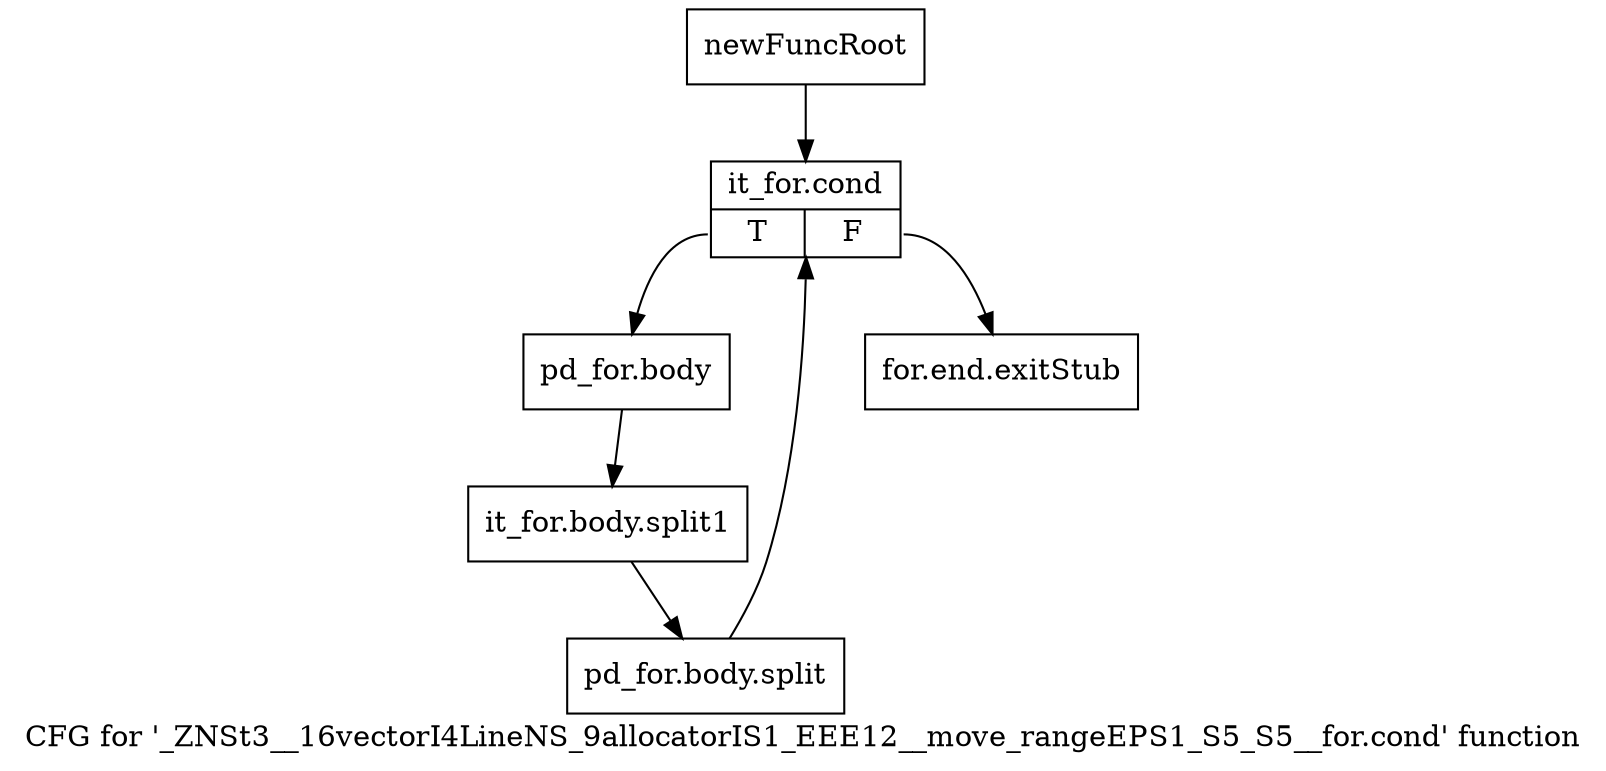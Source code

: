 digraph "CFG for '_ZNSt3__16vectorI4LineNS_9allocatorIS1_EEE12__move_rangeEPS1_S5_S5__for.cond' function" {
	label="CFG for '_ZNSt3__16vectorI4LineNS_9allocatorIS1_EEE12__move_rangeEPS1_S5_S5__for.cond' function";

	Node0x97b7a30 [shape=record,label="{newFuncRoot}"];
	Node0x97b7a30 -> Node0x97b7ad0;
	Node0x97b7a80 [shape=record,label="{for.end.exitStub}"];
	Node0x97b7ad0 [shape=record,label="{it_for.cond|{<s0>T|<s1>F}}"];
	Node0x97b7ad0:s0 -> Node0x97b7b20;
	Node0x97b7ad0:s1 -> Node0x97b7a80;
	Node0x97b7b20 [shape=record,label="{pd_for.body}"];
	Node0x97b7b20 -> Node0xbacc140;
	Node0xbacc140 [shape=record,label="{it_for.body.split1}"];
	Node0xbacc140 -> Node0xbabe1b0;
	Node0xbabe1b0 [shape=record,label="{pd_for.body.split}"];
	Node0xbabe1b0 -> Node0x97b7ad0;
}
